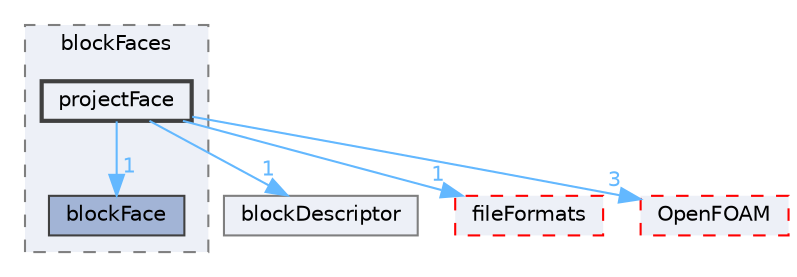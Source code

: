 digraph "src/mesh/blockMesh/blockFaces/projectFace"
{
 // LATEX_PDF_SIZE
  bgcolor="transparent";
  edge [fontname=Helvetica,fontsize=10,labelfontname=Helvetica,labelfontsize=10];
  node [fontname=Helvetica,fontsize=10,shape=box,height=0.2,width=0.4];
  compound=true
  subgraph clusterdir_bd6d7609183954e4e602a5d911da1e0d {
    graph [ bgcolor="#edf0f7", pencolor="grey50", label="blockFaces", fontname=Helvetica,fontsize=10 style="filled,dashed", URL="dir_bd6d7609183954e4e602a5d911da1e0d.html",tooltip=""]
  dir_ec0d0fd54ac880d73a17d1ab8068f185 [label="blockFace", fillcolor="#a2b4d6", color="grey25", style="filled", URL="dir_ec0d0fd54ac880d73a17d1ab8068f185.html",tooltip=""];
  dir_502bef7eba2c865fbe5ae05aa5ce17e4 [label="projectFace", fillcolor="#edf0f7", color="grey25", style="filled,bold", URL="dir_502bef7eba2c865fbe5ae05aa5ce17e4.html",tooltip=""];
  }
  dir_a3d52b2f9b3e65042a1bb91a49e53ba2 [label="blockDescriptor", fillcolor="#edf0f7", color="grey50", style="filled", URL="dir_a3d52b2f9b3e65042a1bb91a49e53ba2.html",tooltip=""];
  dir_b05602f37bb521a7142c0a3e200b5f35 [label="fileFormats", fillcolor="#edf0f7", color="red", style="filled,dashed", URL="dir_b05602f37bb521a7142c0a3e200b5f35.html",tooltip=""];
  dir_c5473ff19b20e6ec4dfe5c310b3778a8 [label="OpenFOAM", fillcolor="#edf0f7", color="red", style="filled,dashed", URL="dir_c5473ff19b20e6ec4dfe5c310b3778a8.html",tooltip=""];
  dir_502bef7eba2c865fbe5ae05aa5ce17e4->dir_a3d52b2f9b3e65042a1bb91a49e53ba2 [headlabel="1", labeldistance=1.5 headhref="dir_003106_000299.html" href="dir_003106_000299.html" color="steelblue1" fontcolor="steelblue1"];
  dir_502bef7eba2c865fbe5ae05aa5ce17e4->dir_b05602f37bb521a7142c0a3e200b5f35 [headlabel="1", labeldistance=1.5 headhref="dir_003106_001353.html" href="dir_003106_001353.html" color="steelblue1" fontcolor="steelblue1"];
  dir_502bef7eba2c865fbe5ae05aa5ce17e4->dir_c5473ff19b20e6ec4dfe5c310b3778a8 [headlabel="3", labeldistance=1.5 headhref="dir_003106_002695.html" href="dir_003106_002695.html" color="steelblue1" fontcolor="steelblue1"];
  dir_502bef7eba2c865fbe5ae05aa5ce17e4->dir_ec0d0fd54ac880d73a17d1ab8068f185 [headlabel="1", labeldistance=1.5 headhref="dir_003106_000302.html" href="dir_003106_000302.html" color="steelblue1" fontcolor="steelblue1"];
}
